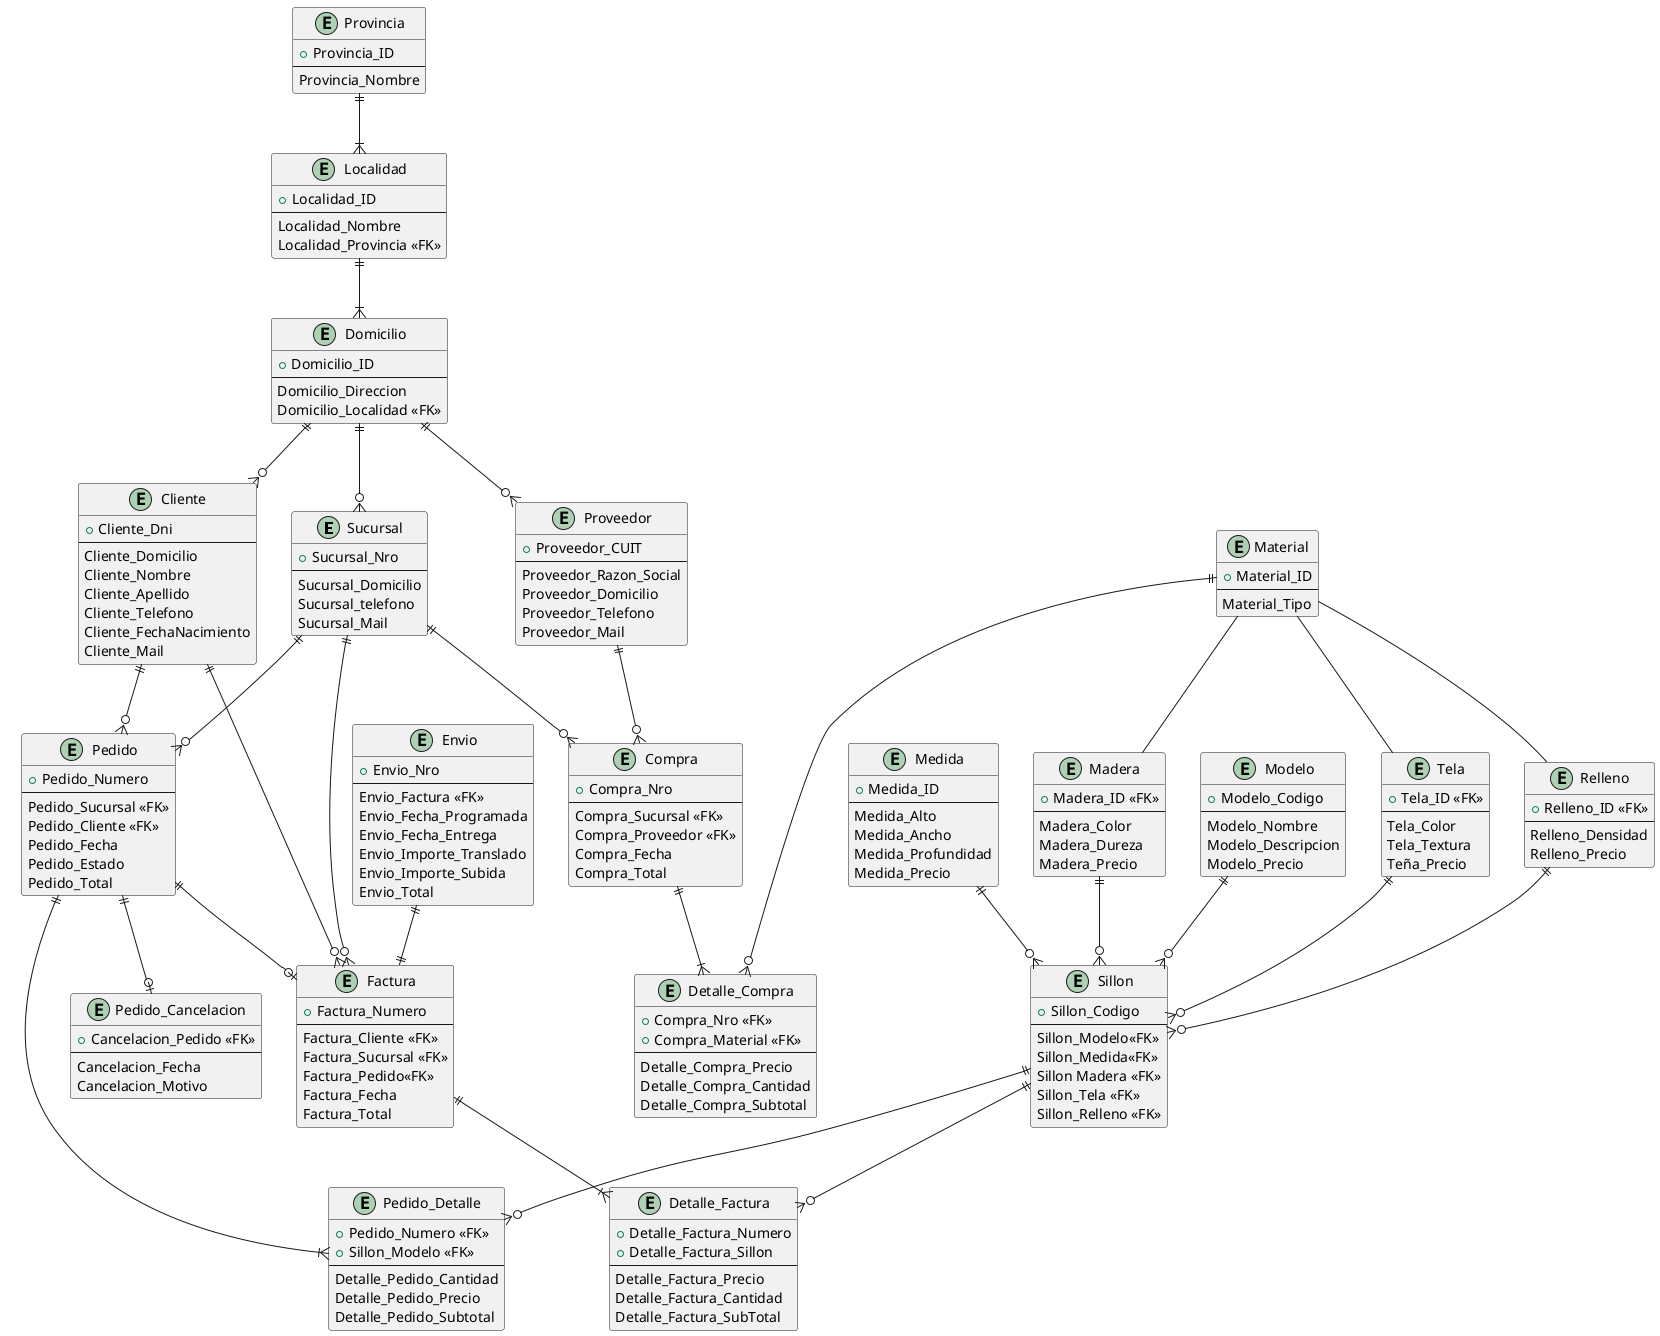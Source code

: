 @startuml DER
!define ERD
hide methods

entity Sucursal{
+Sucursal_Nro
--
Sucursal_Domicilio
Sucursal_telefono
Sucursal_Mail
}

entity Domicilio{
+Domicilio_ID
--
Domicilio_Direccion
Domicilio_Localidad <<FK>>
}

entity Localidad{
+Localidad_ID
--
Localidad_Nombre
Localidad_Provincia <<FK>>
}

entity Provincia{
+Provincia_ID
--
Provincia_Nombre
}

entity Cliente{
+Cliente_Dni
--
Cliente_Domicilio
Cliente_Nombre
Cliente_Apellido
Cliente_Telefono
Cliente_FechaNacimiento
Cliente_Mail
}

entity Pedido{
+Pedido_Numero
--
Pedido_Sucursal <<FK>>
Pedido_Cliente <<FK>>
Pedido_Fecha
Pedido_Estado
Pedido_Total
}

entity Pedido_Detalle{
+Pedido_Numero <<FK>>
+Sillon_Modelo <<FK>>
--
Detalle_Pedido_Cantidad
Detalle_Pedido_Precio
Detalle_Pedido_Subtotal
}

entity Pedido_Cancelacion{
+Cancelacion_Pedido <<FK>>
--
Cancelacion_Fecha
Cancelacion_Motivo
}

entity Factura{
+Factura_Numero
--
Factura_Cliente <<FK>>
Factura_Sucursal <<FK>>
Factura_Pedido<<FK>>
Factura_Fecha
Factura_Total
}

entity Detalle_Factura{
+Detalle_Factura_Numero
+Detalle_Factura_Sillon
--
Detalle_Factura_Precio
Detalle_Factura_Cantidad
Detalle_Factura_SubTotal
}

entity Envio{
+Envio_Nro
--
Envio_Factura <<FK>>
Envio_Fecha_Programada
Envio_Fecha_Entrega
Envio_Importe_Translado
Envio_Importe_Subida
Envio_Total
}

entity Compra{
+Compra_Nro
--
Compra_Sucursal <<FK>>
Compra_Proveedor <<FK>>
Compra_Fecha
Compra_Total
}

entity Detalle_Compra{
+Compra_Nro <<FK>>
+Compra_Material <<FK>>
--
Detalle_Compra_Precio
Detalle_Compra_Cantidad
Detalle_Compra_Subtotal
}

entity Proveedor{
+Proveedor_CUIT
--
Proveedor_Razon_Social
Proveedor_Domicilio
Proveedor_Telefono
Proveedor_Mail
}

entity Sillon{
+Sillon_Codigo
--
Sillon_Modelo<<FK>>
Sillon_Medida<<FK>>
Sillon Madera <<FK>>
Sillon_Tela <<FK>>
Sillon_Relleno <<FK>>
}

entity Modelo{
+Modelo_Codigo
--
Modelo_Nombre
Modelo_Descripcion
Modelo_Precio
}

entity Medida{
+Medida_ID
--
Medida_Alto
Medida_Ancho
Medida_Profundidad
Medida_Precio
}

entity Tela{
+Tela_ID <<FK>>
--
Tela_Color
Tela_Textura
Teña_Precio
}

entity Relleno{
+Relleno_ID <<FK>>
--
Relleno_Densidad
Relleno_Precio
}

entity Madera{
+Madera_ID <<FK>>
--
Madera_Color
Madera_Dureza
Madera_Precio
}

entity Material{
+Material_ID
--
Material_Tipo
}

Proveedor ||--o{ Compra
Compra ||--|{ Detalle_Compra
Sucursal ||--o{ Compra
Sucursal ||--o{ Pedido
Sucursal ||--o{ Factura
Pedido ||--|{ Pedido_Detalle
Cliente ||--o{ Pedido
Envio ||--|| Factura
Cliente ||--o{ Factura
Pedido||--o| Pedido_Cancelacion
Modelo ||--o{Sillon
Medida ||--o{Sillon
Tela ||--o{Sillon
Relleno ||--o{Sillon
Madera ||--o{Sillon
Sillon ||--o{ Pedido_Detalle
Sillon ||--o{ Detalle_Factura
Pedido ||--o| Factura
Factura ||--|{Detalle_Factura
Material ||--o{Detalle_Compra
Material -- Madera
Material -- Tela
Material -- Relleno
Localidad||--|{Domicilio
Provincia||--|{Localidad
Domicilio ||--o{Cliente
Domicilio ||--o{Proveedor
Domicilio ||--o{Sucursal
@enduml